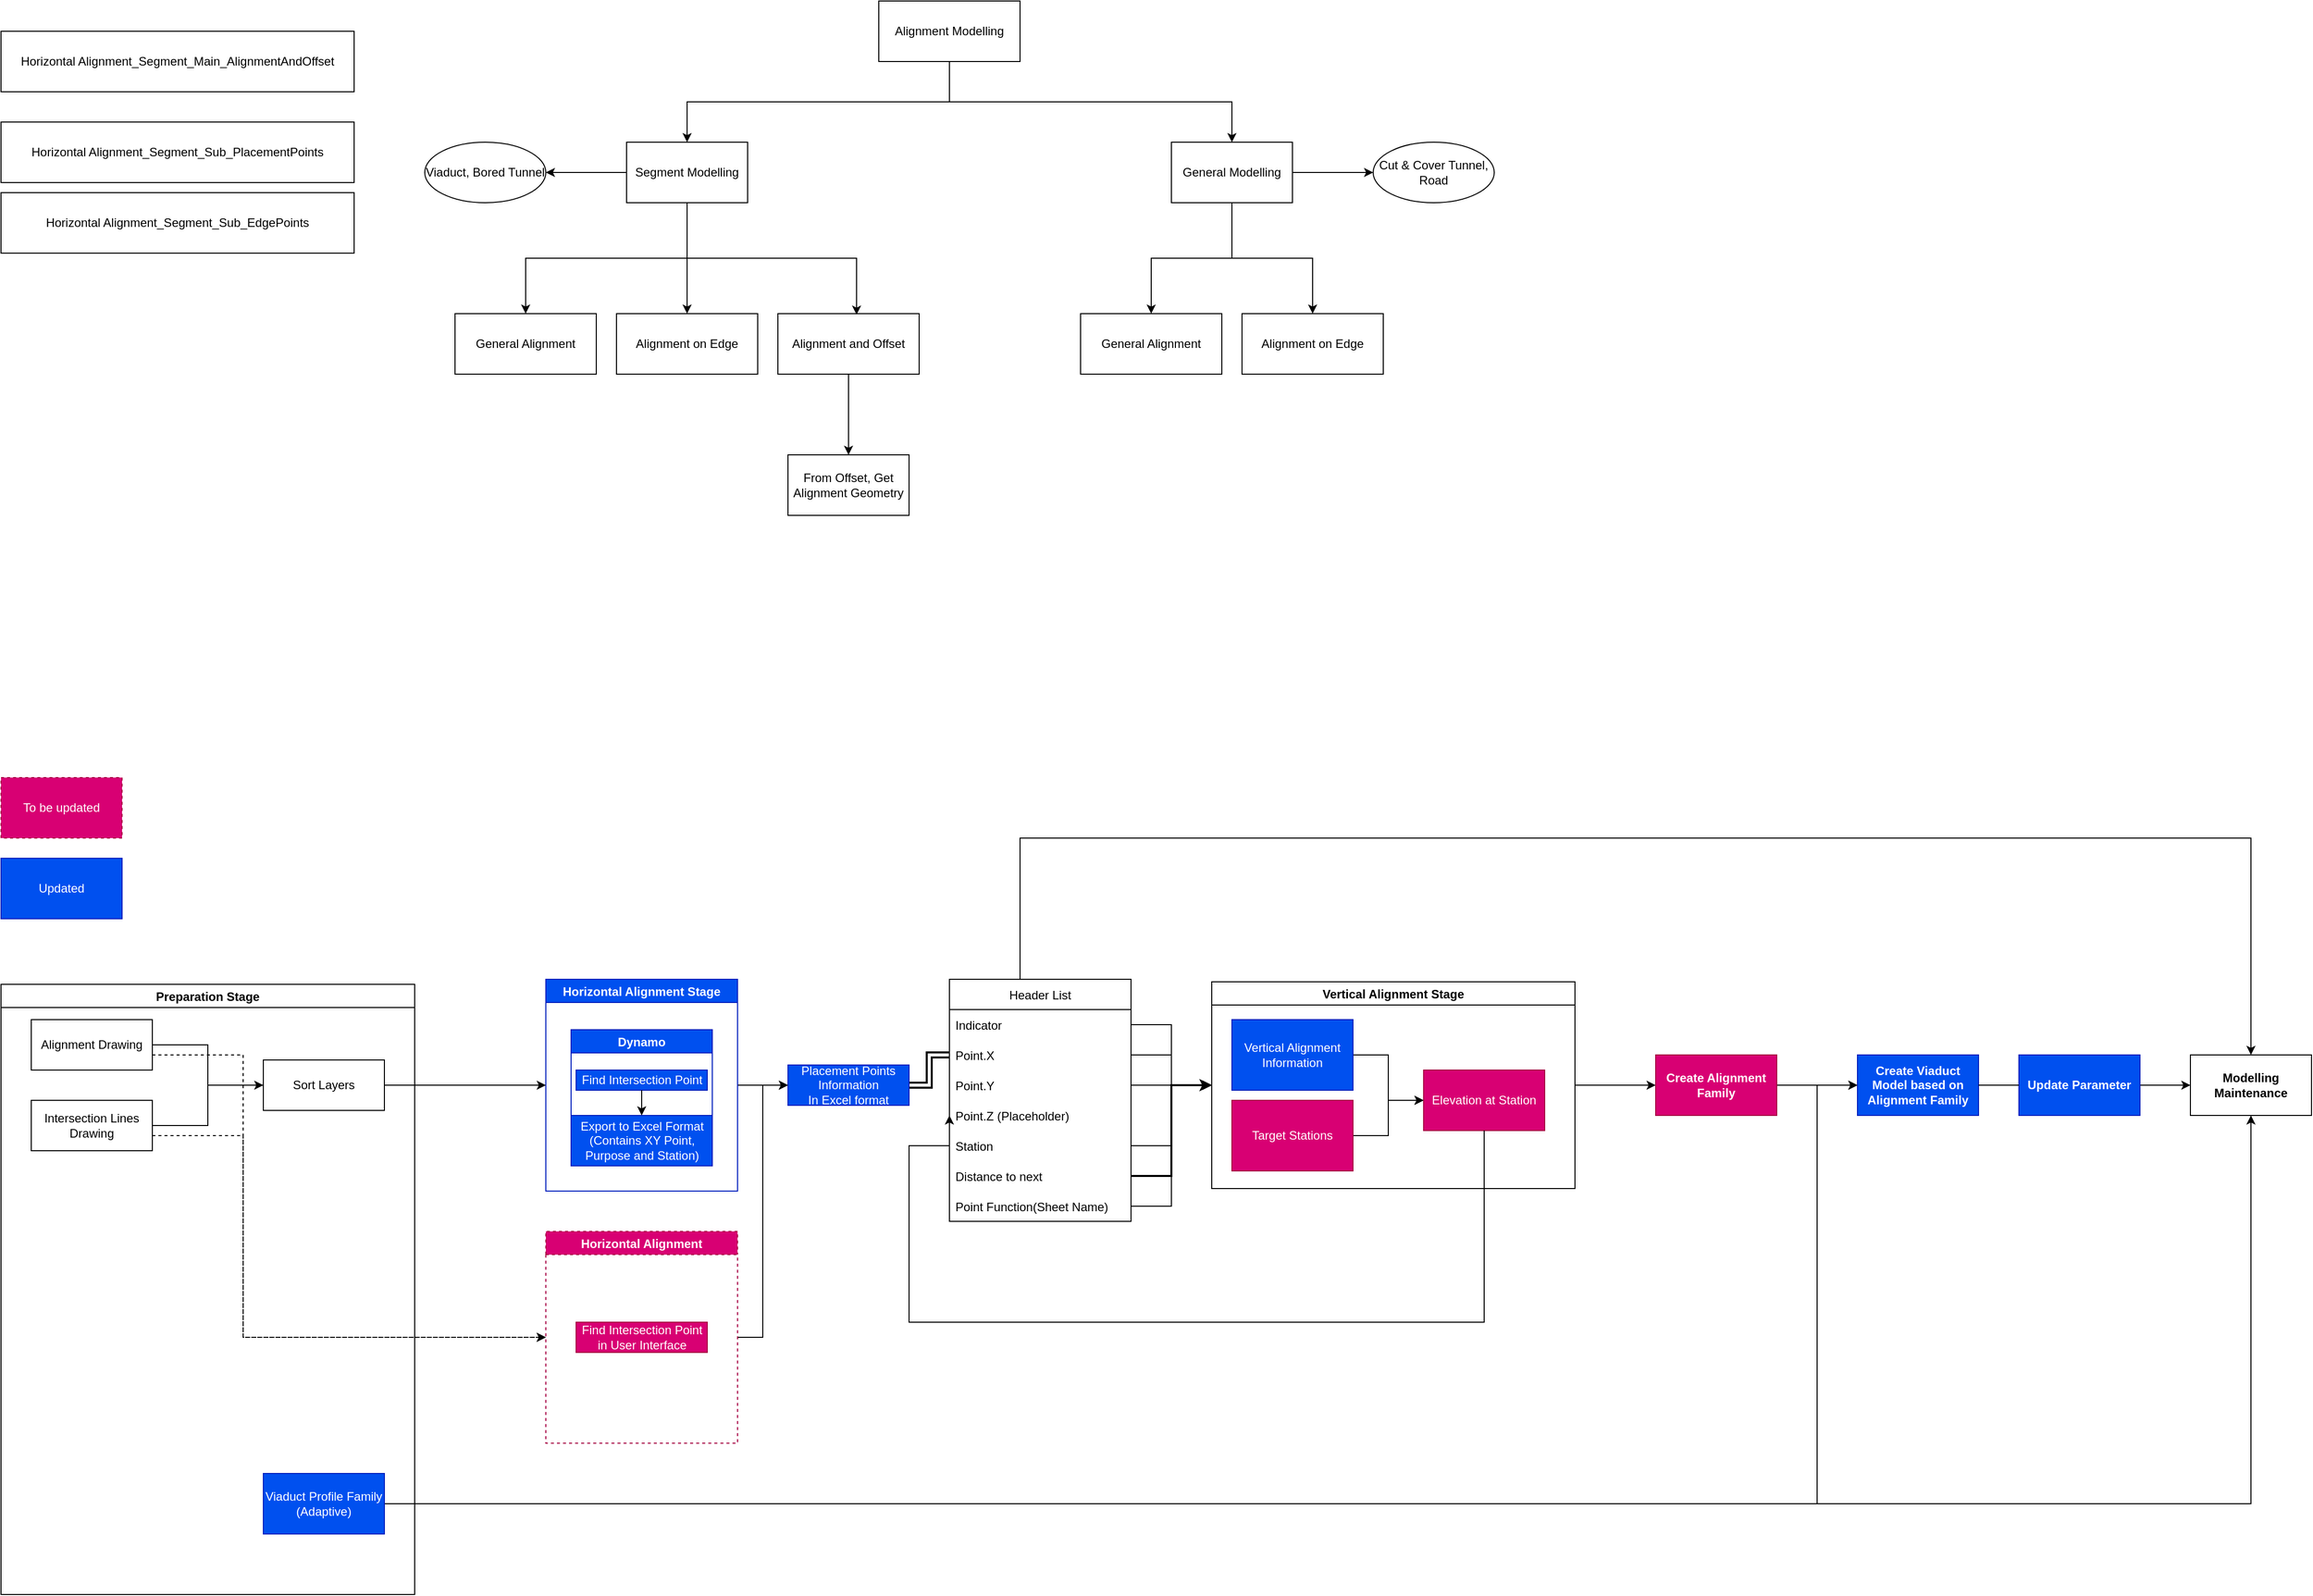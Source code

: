 <mxfile version="18.0.6" type="device"><diagram id="MK9l8ks_u4rG-nRjyHyr" name="Page-1"><mxGraphModel dx="1696" dy="2406" grid="1" gridSize="10" guides="1" tooltips="1" connect="1" arrows="1" fold="1" page="0" pageScale="1" pageWidth="1169" pageHeight="827" math="0" shadow="0"><root><mxCell id="0"/><mxCell id="1" parent="0"/><mxCell id="EwKtD3Wy7wuI_tyJERZ5-76" style="edgeStyle=orthogonalEdgeStyle;rounded=0;orthogonalLoop=1;jettySize=auto;html=1;entryX=0;entryY=0.5;entryDx=0;entryDy=0;shape=link;strokeWidth=2;" parent="1" source="qtG5wZjU75cwOi6LAXTQ-2" target="EwKtD3Wy7wuI_tyJERZ5-71" edge="1"><mxGeometry relative="1" as="geometry"/></mxCell><mxCell id="qtG5wZjU75cwOi6LAXTQ-2" value="Placement Points Information&lt;br&gt;In Excel format" style="rounded=0;whiteSpace=wrap;html=1;fillColor=#0050ef;strokeColor=#001DBC;fontColor=#ffffff;" parent="1" vertex="1"><mxGeometry x="450" y="125" width="120" height="40" as="geometry"/></mxCell><mxCell id="qtG5wZjU75cwOi6LAXTQ-13" style="edgeStyle=orthogonalEdgeStyle;rounded=0;orthogonalLoop=1;jettySize=auto;html=1;entryX=0;entryY=0.5;entryDx=0;entryDy=0;" parent="1" source="qtG5wZjU75cwOi6LAXTQ-6" target="qtG5wZjU75cwOi6LAXTQ-2" edge="1"><mxGeometry relative="1" as="geometry"/></mxCell><mxCell id="qtG5wZjU75cwOi6LAXTQ-6" value="Horizontal Alignment Stage" style="swimlane;fillColor=#0050ef;fontColor=#ffffff;strokeColor=#001DBC;" parent="1" vertex="1"><mxGeometry x="210" y="40" width="190" height="210" as="geometry"/></mxCell><mxCell id="qtG5wZjU75cwOi6LAXTQ-5" value="Dynamo" style="swimlane;fillColor=#0050ef;fontColor=#ffffff;strokeColor=#001DBC;" parent="qtG5wZjU75cwOi6LAXTQ-6" vertex="1"><mxGeometry x="25" y="50" width="140" height="135" as="geometry"/></mxCell><mxCell id="qtG5wZjU75cwOi6LAXTQ-10" value="Find Intersection Point" style="text;html=1;align=center;verticalAlign=middle;resizable=0;points=[];autosize=1;strokeColor=#001DBC;fillColor=#0050ef;fontColor=#ffffff;" parent="qtG5wZjU75cwOi6LAXTQ-5" vertex="1"><mxGeometry x="5" y="40" width="130" height="20" as="geometry"/></mxCell><mxCell id="qtG5wZjU75cwOi6LAXTQ-11" value="Export to Excel Format&lt;br&gt;(Contains XY Point,&lt;br&gt;Purpose and Station)" style="text;html=1;align=center;verticalAlign=middle;resizable=0;points=[];autosize=1;strokeColor=#001DBC;fillColor=#0050ef;fontColor=#ffffff;" parent="qtG5wZjU75cwOi6LAXTQ-5" vertex="1"><mxGeometry y="85" width="140" height="50" as="geometry"/></mxCell><mxCell id="qtG5wZjU75cwOi6LAXTQ-12" value="" style="edgeStyle=orthogonalEdgeStyle;rounded=0;orthogonalLoop=1;jettySize=auto;html=1;" parent="qtG5wZjU75cwOi6LAXTQ-5" source="qtG5wZjU75cwOi6LAXTQ-10" target="qtG5wZjU75cwOi6LAXTQ-11" edge="1"><mxGeometry relative="1" as="geometry"/></mxCell><mxCell id="FOtKk2ytIkCPiRhPvdjj-6" value="" style="edgeStyle=orthogonalEdgeStyle;rounded=0;orthogonalLoop=1;jettySize=auto;html=1;" parent="1" source="qtG5wZjU75cwOi6LAXTQ-14" target="FOtKk2ytIkCPiRhPvdjj-5" edge="1"><mxGeometry relative="1" as="geometry"/></mxCell><mxCell id="qtG5wZjU75cwOi6LAXTQ-14" value="Vertical Alignment Stage" style="swimlane;" parent="1" vertex="1"><mxGeometry x="870" y="42.5" width="360" height="205" as="geometry"/></mxCell><mxCell id="FOtKk2ytIkCPiRhPvdjj-3" value="" style="edgeStyle=orthogonalEdgeStyle;rounded=0;orthogonalLoop=1;jettySize=auto;html=1;" parent="qtG5wZjU75cwOi6LAXTQ-14" source="qtG5wZjU75cwOi6LAXTQ-16" target="FOtKk2ytIkCPiRhPvdjj-2" edge="1"><mxGeometry relative="1" as="geometry"/></mxCell><mxCell id="qtG5wZjU75cwOi6LAXTQ-16" value="Vertical Alignment Information" style="rounded=0;whiteSpace=wrap;html=1;fillColor=#0050ef;fontColor=#ffffff;strokeColor=#001DBC;" parent="qtG5wZjU75cwOi6LAXTQ-14" vertex="1"><mxGeometry x="20" y="37.5" width="120" height="70" as="geometry"/></mxCell><mxCell id="FOtKk2ytIkCPiRhPvdjj-4" style="edgeStyle=orthogonalEdgeStyle;rounded=0;orthogonalLoop=1;jettySize=auto;html=1;entryX=0;entryY=0.5;entryDx=0;entryDy=0;" parent="qtG5wZjU75cwOi6LAXTQ-14" source="FOtKk2ytIkCPiRhPvdjj-1" target="FOtKk2ytIkCPiRhPvdjj-2" edge="1"><mxGeometry relative="1" as="geometry"/></mxCell><mxCell id="FOtKk2ytIkCPiRhPvdjj-1" value="Target Stations" style="rounded=0;whiteSpace=wrap;html=1;fillColor=#d80073;fontColor=#ffffff;strokeColor=#A50040;" parent="qtG5wZjU75cwOi6LAXTQ-14" vertex="1"><mxGeometry x="20" y="117.5" width="120" height="70" as="geometry"/></mxCell><mxCell id="FOtKk2ytIkCPiRhPvdjj-2" value="Elevation at Station" style="whiteSpace=wrap;html=1;rounded=0;fillColor=#d80073;fontColor=#ffffff;strokeColor=#A50040;" parent="qtG5wZjU75cwOi6LAXTQ-14" vertex="1"><mxGeometry x="210" y="87.5" width="120" height="60" as="geometry"/></mxCell><mxCell id="FOtKk2ytIkCPiRhPvdjj-8" value="" style="edgeStyle=orthogonalEdgeStyle;rounded=0;orthogonalLoop=1;jettySize=auto;html=1;" parent="1" source="FOtKk2ytIkCPiRhPvdjj-5" target="FOtKk2ytIkCPiRhPvdjj-7" edge="1"><mxGeometry relative="1" as="geometry"/></mxCell><mxCell id="FOtKk2ytIkCPiRhPvdjj-5" value="Create Alignment Family" style="whiteSpace=wrap;html=1;fontStyle=1;startSize=23;fillColor=#d80073;fontColor=#ffffff;strokeColor=#A50040;" parent="1" vertex="1"><mxGeometry x="1310" y="115" width="120" height="60" as="geometry"/></mxCell><mxCell id="EwKtD3Wy7wuI_tyJERZ5-84" value="" style="edgeStyle=orthogonalEdgeStyle;rounded=0;orthogonalLoop=1;jettySize=auto;html=1;startArrow=none;" parent="1" source="EwKtD3Wy7wuI_tyJERZ5-87" target="EwKtD3Wy7wuI_tyJERZ5-83" edge="1"><mxGeometry relative="1" as="geometry"/></mxCell><mxCell id="FOtKk2ytIkCPiRhPvdjj-7" value="Create Viaduct Model based on Alignment Family" style="whiteSpace=wrap;html=1;fillColor=#0050ef;strokeColor=#001DBC;fontColor=#ffffff;fontStyle=1;startSize=23;" parent="1" vertex="1"><mxGeometry x="1510" y="115" width="120" height="60" as="geometry"/></mxCell><mxCell id="FOtKk2ytIkCPiRhPvdjj-14" style="edgeStyle=orthogonalEdgeStyle;rounded=0;orthogonalLoop=1;jettySize=auto;html=1;entryX=0;entryY=0.5;entryDx=0;entryDy=0;" parent="1" source="FOtKk2ytIkCPiRhPvdjj-10" target="FOtKk2ytIkCPiRhPvdjj-7" edge="1"><mxGeometry relative="1" as="geometry"><Array as="points"><mxPoint x="1470" y="560"/><mxPoint x="1470" y="145"/></Array></mxGeometry></mxCell><mxCell id="EwKtD3Wy7wuI_tyJERZ5-86" style="edgeStyle=orthogonalEdgeStyle;rounded=0;orthogonalLoop=1;jettySize=auto;html=1;entryX=0.5;entryY=1;entryDx=0;entryDy=0;" parent="1" source="FOtKk2ytIkCPiRhPvdjj-10" target="EwKtD3Wy7wuI_tyJERZ5-83" edge="1"><mxGeometry relative="1" as="geometry"/></mxCell><mxCell id="EwKtD3Wy7wuI_tyJERZ5-11" style="edgeStyle=orthogonalEdgeStyle;rounded=0;orthogonalLoop=1;jettySize=auto;html=1;entryX=0;entryY=0.5;entryDx=0;entryDy=0;jumpStyle=none;jumpSize=6;dashed=1;" parent="1" source="qtG5wZjU75cwOi6LAXTQ-3" target="EwKtD3Wy7wuI_tyJERZ5-1" edge="1"><mxGeometry relative="1" as="geometry"><mxPoint x="150" y="370" as="targetPoint"/><Array as="points"><mxPoint x="-90" y="115"/><mxPoint x="-90" y="395"/></Array></mxGeometry></mxCell><mxCell id="EwKtD3Wy7wuI_tyJERZ5-10" style="edgeStyle=orthogonalEdgeStyle;rounded=0;orthogonalLoop=1;jettySize=auto;html=1;entryX=0;entryY=0.5;entryDx=0;entryDy=0;dashed=1;" parent="1" source="qtG5wZjU75cwOi6LAXTQ-4" target="EwKtD3Wy7wuI_tyJERZ5-1" edge="1"><mxGeometry relative="1" as="geometry"><Array as="points"><mxPoint x="-90" y="195"/><mxPoint x="-90" y="395"/></Array></mxGeometry></mxCell><mxCell id="qtG5wZjU75cwOi6LAXTQ-9" style="edgeStyle=orthogonalEdgeStyle;rounded=0;orthogonalLoop=1;jettySize=auto;html=1;startArrow=none;entryX=0;entryY=0.5;entryDx=0;entryDy=0;" parent="1" source="EwKtD3Wy7wuI_tyJERZ5-13" target="qtG5wZjU75cwOi6LAXTQ-6" edge="1"><mxGeometry relative="1" as="geometry"><mxPoint x="180" y="280" as="targetPoint"/></mxGeometry></mxCell><mxCell id="EwKtD3Wy7wuI_tyJERZ5-7" style="edgeStyle=orthogonalEdgeStyle;rounded=0;orthogonalLoop=1;jettySize=auto;html=1;entryX=0;entryY=0.5;entryDx=0;entryDy=0;" parent="1" source="EwKtD3Wy7wuI_tyJERZ5-1" target="qtG5wZjU75cwOi6LAXTQ-2" edge="1"><mxGeometry relative="1" as="geometry"/></mxCell><mxCell id="EwKtD3Wy7wuI_tyJERZ5-1" value="Horizontal Alignment" style="swimlane;rounded=0;shadow=0;glass=0;sketch=0;dashed=1;fillColor=#d80073;fontColor=#ffffff;strokeColor=#A50040;" parent="1" vertex="1"><mxGeometry x="210" y="290" width="190" height="210" as="geometry"/></mxCell><mxCell id="EwKtD3Wy7wuI_tyJERZ5-6" value="Find Intersection Point&lt;br&gt;in User Interface" style="text;html=1;align=center;verticalAlign=middle;resizable=0;points=[];autosize=1;strokeColor=#A50040;fillColor=#d80073;fontColor=#ffffff;" parent="EwKtD3Wy7wuI_tyJERZ5-1" vertex="1"><mxGeometry x="30" y="90" width="130" height="30" as="geometry"/></mxCell><mxCell id="EwKtD3Wy7wuI_tyJERZ5-8" value="To be updated" style="rounded=0;whiteSpace=wrap;html=1;shadow=0;glass=0;dashed=1;sketch=0;fillColor=#d80073;fontColor=#ffffff;strokeColor=#A50040;" parent="1" vertex="1"><mxGeometry x="-330" y="-160" width="120" height="60" as="geometry"/></mxCell><mxCell id="EwKtD3Wy7wuI_tyJERZ5-9" value="Updated" style="rounded=0;whiteSpace=wrap;html=1;shadow=0;glass=0;sketch=0;fillColor=#0050ef;fontColor=#ffffff;strokeColor=#001DBC;" parent="1" vertex="1"><mxGeometry x="-330" y="-80" width="120" height="60" as="geometry"/></mxCell><mxCell id="EwKtD3Wy7wuI_tyJERZ5-16" value="Preparation Stage" style="swimlane;rounded=0;shadow=0;glass=0;sketch=0;" parent="1" vertex="1"><mxGeometry x="-330" y="45" width="410" height="605" as="geometry"/></mxCell><mxCell id="EwKtD3Wy7wuI_tyJERZ5-13" value="Sort Layers" style="rounded=0;whiteSpace=wrap;html=1;" parent="EwKtD3Wy7wuI_tyJERZ5-16" vertex="1"><mxGeometry x="260" y="75" width="120" height="50" as="geometry"/></mxCell><mxCell id="qtG5wZjU75cwOi6LAXTQ-3" value="Alignment Drawing" style="rounded=0;whiteSpace=wrap;html=1;" parent="EwKtD3Wy7wuI_tyJERZ5-16" vertex="1"><mxGeometry x="30" y="35" width="120" height="50" as="geometry"/></mxCell><mxCell id="qtG5wZjU75cwOi6LAXTQ-7" style="edgeStyle=orthogonalEdgeStyle;rounded=0;orthogonalLoop=1;jettySize=auto;html=1;entryX=0;entryY=0.5;entryDx=0;entryDy=0;" parent="EwKtD3Wy7wuI_tyJERZ5-16" source="qtG5wZjU75cwOi6LAXTQ-3" target="EwKtD3Wy7wuI_tyJERZ5-13" edge="1"><mxGeometry relative="1" as="geometry"/></mxCell><mxCell id="qtG5wZjU75cwOi6LAXTQ-4" value="Intersection Lines Drawing" style="rounded=0;whiteSpace=wrap;html=1;" parent="EwKtD3Wy7wuI_tyJERZ5-16" vertex="1"><mxGeometry x="30" y="115" width="120" height="50" as="geometry"/></mxCell><mxCell id="EwKtD3Wy7wuI_tyJERZ5-14" value="" style="edgeStyle=orthogonalEdgeStyle;rounded=0;orthogonalLoop=1;jettySize=auto;html=1;entryX=0;entryY=0.5;entryDx=0;entryDy=0;endArrow=none;" parent="EwKtD3Wy7wuI_tyJERZ5-16" source="qtG5wZjU75cwOi6LAXTQ-4" target="EwKtD3Wy7wuI_tyJERZ5-13" edge="1"><mxGeometry relative="1" as="geometry"><mxPoint x="445" y="102.5" as="targetPoint"/><mxPoint x="30" y="140" as="sourcePoint"/></mxGeometry></mxCell><mxCell id="FOtKk2ytIkCPiRhPvdjj-10" value="Viaduct Profile Family&lt;br&gt;(Adaptive)" style="rounded=0;whiteSpace=wrap;html=1;fillColor=#0050ef;fontColor=#ffffff;strokeColor=#001DBC;" parent="EwKtD3Wy7wuI_tyJERZ5-16" vertex="1"><mxGeometry x="260" y="485" width="120" height="60" as="geometry"/></mxCell><mxCell id="EwKtD3Wy7wuI_tyJERZ5-85" style="edgeStyle=orthogonalEdgeStyle;rounded=0;orthogonalLoop=1;jettySize=auto;html=1;entryX=0.5;entryY=0;entryDx=0;entryDy=0;" parent="1" source="EwKtD3Wy7wuI_tyJERZ5-69" target="EwKtD3Wy7wuI_tyJERZ5-83" edge="1"><mxGeometry relative="1" as="geometry"><Array as="points"><mxPoint x="680" y="-100"/><mxPoint x="1900" y="-100"/></Array></mxGeometry></mxCell><mxCell id="EwKtD3Wy7wuI_tyJERZ5-69" value="Header List" style="swimlane;fontStyle=0;childLayout=stackLayout;horizontal=1;startSize=30;horizontalStack=0;resizeParent=1;resizeParentMax=0;resizeLast=0;collapsible=1;marginBottom=0;rounded=0;shadow=0;glass=0;sketch=0;" parent="1" vertex="1"><mxGeometry x="610" y="40" width="180" height="240" as="geometry"/></mxCell><mxCell id="EwKtD3Wy7wuI_tyJERZ5-70" value="Indicator" style="text;strokeColor=none;fillColor=none;align=left;verticalAlign=middle;spacingLeft=4;spacingRight=4;overflow=hidden;points=[[0,0.5],[1,0.5]];portConstraint=eastwest;rotatable=0;rounded=0;shadow=0;glass=0;sketch=0;" parent="EwKtD3Wy7wuI_tyJERZ5-69" vertex="1"><mxGeometry y="30" width="180" height="30" as="geometry"/></mxCell><mxCell id="EwKtD3Wy7wuI_tyJERZ5-71" value="Point.X" style="text;strokeColor=none;fillColor=none;align=left;verticalAlign=middle;spacingLeft=4;spacingRight=4;overflow=hidden;points=[[0,0.5],[1,0.5]];portConstraint=eastwest;rotatable=0;rounded=0;shadow=0;glass=0;sketch=0;" parent="EwKtD3Wy7wuI_tyJERZ5-69" vertex="1"><mxGeometry y="60" width="180" height="30" as="geometry"/></mxCell><mxCell id="EwKtD3Wy7wuI_tyJERZ5-72" value="Point.Y" style="text;strokeColor=none;fillColor=none;align=left;verticalAlign=middle;spacingLeft=4;spacingRight=4;overflow=hidden;points=[[0,0.5],[1,0.5]];portConstraint=eastwest;rotatable=0;rounded=0;shadow=0;glass=0;sketch=0;" parent="EwKtD3Wy7wuI_tyJERZ5-69" vertex="1"><mxGeometry y="90" width="180" height="30" as="geometry"/></mxCell><mxCell id="EwKtD3Wy7wuI_tyJERZ5-73" value="Point.Z (Placeholder)" style="text;strokeColor=none;fillColor=none;align=left;verticalAlign=middle;spacingLeft=4;spacingRight=4;overflow=hidden;points=[[0,0.5],[1,0.5]];portConstraint=eastwest;rotatable=0;rounded=0;shadow=0;glass=0;sketch=0;" parent="EwKtD3Wy7wuI_tyJERZ5-69" vertex="1"><mxGeometry y="120" width="180" height="30" as="geometry"/></mxCell><mxCell id="EwKtD3Wy7wuI_tyJERZ5-74" value="Station" style="text;strokeColor=none;fillColor=none;align=left;verticalAlign=middle;spacingLeft=4;spacingRight=4;overflow=hidden;points=[[0,0.5],[1,0.5]];portConstraint=eastwest;rotatable=0;rounded=0;shadow=0;glass=0;sketch=0;" parent="EwKtD3Wy7wuI_tyJERZ5-69" vertex="1"><mxGeometry y="150" width="180" height="30" as="geometry"/></mxCell><mxCell id="EwKtD3Wy7wuI_tyJERZ5-90" value="Distance to next" style="text;strokeColor=none;fillColor=none;align=left;verticalAlign=middle;spacingLeft=4;spacingRight=4;overflow=hidden;points=[[0,0.5],[1,0.5]];portConstraint=eastwest;rotatable=0;rounded=0;shadow=0;glass=0;sketch=0;" parent="EwKtD3Wy7wuI_tyJERZ5-69" vertex="1"><mxGeometry y="180" width="180" height="30" as="geometry"/></mxCell><mxCell id="EwKtD3Wy7wuI_tyJERZ5-75" value="Point Function(Sheet Name)" style="text;strokeColor=none;fillColor=none;align=left;verticalAlign=middle;spacingLeft=4;spacingRight=4;overflow=hidden;points=[[0,0.5],[1,0.5]];portConstraint=eastwest;rotatable=0;rounded=0;shadow=0;glass=0;sketch=0;" parent="EwKtD3Wy7wuI_tyJERZ5-69" vertex="1"><mxGeometry y="210" width="180" height="30" as="geometry"/></mxCell><mxCell id="EwKtD3Wy7wuI_tyJERZ5-77" style="edgeStyle=orthogonalEdgeStyle;rounded=0;orthogonalLoop=1;jettySize=auto;html=1;entryX=0;entryY=0.5;entryDx=0;entryDy=0;" parent="1" source="EwKtD3Wy7wuI_tyJERZ5-70" target="qtG5wZjU75cwOi6LAXTQ-14" edge="1"><mxGeometry relative="1" as="geometry"/></mxCell><mxCell id="EwKtD3Wy7wuI_tyJERZ5-78" style="edgeStyle=orthogonalEdgeStyle;rounded=0;orthogonalLoop=1;jettySize=auto;html=1;entryX=0;entryY=0.5;entryDx=0;entryDy=0;" parent="1" source="EwKtD3Wy7wuI_tyJERZ5-75" target="qtG5wZjU75cwOi6LAXTQ-14" edge="1"><mxGeometry relative="1" as="geometry"/></mxCell><mxCell id="EwKtD3Wy7wuI_tyJERZ5-79" style="edgeStyle=orthogonalEdgeStyle;rounded=0;orthogonalLoop=1;jettySize=auto;html=1;entryX=0;entryY=0.5;entryDx=0;entryDy=0;" parent="1" source="EwKtD3Wy7wuI_tyJERZ5-71" target="qtG5wZjU75cwOi6LAXTQ-14" edge="1"><mxGeometry relative="1" as="geometry"/></mxCell><mxCell id="EwKtD3Wy7wuI_tyJERZ5-80" style="edgeStyle=orthogonalEdgeStyle;rounded=0;orthogonalLoop=1;jettySize=auto;html=1;entryX=0;entryY=0.5;entryDx=0;entryDy=0;" parent="1" source="EwKtD3Wy7wuI_tyJERZ5-72" target="qtG5wZjU75cwOi6LAXTQ-14" edge="1"><mxGeometry relative="1" as="geometry"/></mxCell><mxCell id="EwKtD3Wy7wuI_tyJERZ5-81" style="edgeStyle=orthogonalEdgeStyle;rounded=0;orthogonalLoop=1;jettySize=auto;html=1;entryX=0;entryY=0.5;entryDx=0;entryDy=0;" parent="1" source="EwKtD3Wy7wuI_tyJERZ5-74" target="qtG5wZjU75cwOi6LAXTQ-14" edge="1"><mxGeometry relative="1" as="geometry"><mxPoint x="790" y="270" as="targetPoint"/></mxGeometry></mxCell><mxCell id="EwKtD3Wy7wuI_tyJERZ5-82" style="edgeStyle=orthogonalEdgeStyle;rounded=0;orthogonalLoop=1;jettySize=auto;html=1;exitX=0.5;exitY=1;exitDx=0;exitDy=0;entryX=0;entryY=0.5;entryDx=0;entryDy=0;" parent="1" source="FOtKk2ytIkCPiRhPvdjj-2" target="EwKtD3Wy7wuI_tyJERZ5-73" edge="1"><mxGeometry relative="1" as="geometry"><Array as="points"><mxPoint x="1140" y="380"/><mxPoint x="570" y="380"/><mxPoint x="570" y="205"/></Array></mxGeometry></mxCell><mxCell id="EwKtD3Wy7wuI_tyJERZ5-83" value="Modelling Maintenance" style="whiteSpace=wrap;html=1;fontStyle=1;startSize=23;" parent="1" vertex="1"><mxGeometry x="1840" y="115" width="120" height="60" as="geometry"/></mxCell><mxCell id="EwKtD3Wy7wuI_tyJERZ5-87" value="Update Parameter" style="whiteSpace=wrap;html=1;fillColor=#0050ef;strokeColor=#001DBC;fontColor=#ffffff;fontStyle=1;startSize=23;" parent="1" vertex="1"><mxGeometry x="1670" y="115" width="120" height="60" as="geometry"/></mxCell><mxCell id="EwKtD3Wy7wuI_tyJERZ5-89" value="" style="edgeStyle=orthogonalEdgeStyle;rounded=0;orthogonalLoop=1;jettySize=auto;html=1;endArrow=none;" parent="1" source="FOtKk2ytIkCPiRhPvdjj-7" target="EwKtD3Wy7wuI_tyJERZ5-87" edge="1"><mxGeometry relative="1" as="geometry"><mxPoint x="1630" y="145" as="sourcePoint"/><mxPoint x="1840" y="145" as="targetPoint"/></mxGeometry></mxCell><mxCell id="EwKtD3Wy7wuI_tyJERZ5-91" style="edgeStyle=orthogonalEdgeStyle;rounded=0;orthogonalLoop=1;jettySize=auto;html=1;entryX=0;entryY=0.5;entryDx=0;entryDy=0;strokeWidth=2;" parent="1" source="EwKtD3Wy7wuI_tyJERZ5-90" target="qtG5wZjU75cwOi6LAXTQ-14" edge="1"><mxGeometry relative="1" as="geometry"/></mxCell><mxCell id="FRckQuqONQSIXCe_X1MX-1" value="Alignment on Edge" style="rounded=0;whiteSpace=wrap;html=1;" parent="1" vertex="1"><mxGeometry x="280" y="-620" width="140" height="60" as="geometry"/></mxCell><mxCell id="FRckQuqONQSIXCe_X1MX-2" value="General Alignment" style="rounded=0;whiteSpace=wrap;html=1;" parent="1" vertex="1"><mxGeometry x="120" y="-620" width="140" height="60" as="geometry"/></mxCell><mxCell id="FRckQuqONQSIXCe_X1MX-5" value="" style="edgeStyle=orthogonalEdgeStyle;rounded=0;orthogonalLoop=1;jettySize=auto;html=1;" parent="1" source="FRckQuqONQSIXCe_X1MX-3" target="FRckQuqONQSIXCe_X1MX-4" edge="1"><mxGeometry relative="1" as="geometry"/></mxCell><mxCell id="FRckQuqONQSIXCe_X1MX-3" value="Alignment and Offset" style="rounded=0;whiteSpace=wrap;html=1;" parent="1" vertex="1"><mxGeometry x="440" y="-620" width="140" height="60" as="geometry"/></mxCell><mxCell id="FRckQuqONQSIXCe_X1MX-4" value="From Offset, Get Alignment Geometry" style="whiteSpace=wrap;html=1;rounded=0;" parent="1" vertex="1"><mxGeometry x="450" y="-480" width="120" height="60" as="geometry"/></mxCell><mxCell id="FRckQuqONQSIXCe_X1MX-8" value="" style="edgeStyle=orthogonalEdgeStyle;rounded=0;orthogonalLoop=1;jettySize=auto;html=1;exitX=0.5;exitY=1;exitDx=0;exitDy=0;" parent="1" source="FRckQuqONQSIXCe_X1MX-6" target="FRckQuqONQSIXCe_X1MX-7" edge="1"><mxGeometry relative="1" as="geometry"/></mxCell><mxCell id="FRckQuqONQSIXCe_X1MX-10" value="" style="edgeStyle=orthogonalEdgeStyle;rounded=0;orthogonalLoop=1;jettySize=auto;html=1;exitX=0.5;exitY=1;exitDx=0;exitDy=0;" parent="1" source="FRckQuqONQSIXCe_X1MX-6" target="FRckQuqONQSIXCe_X1MX-9" edge="1"><mxGeometry relative="1" as="geometry"/></mxCell><mxCell id="FRckQuqONQSIXCe_X1MX-6" value="Alignment Modelling" style="rounded=0;whiteSpace=wrap;html=1;" parent="1" vertex="1"><mxGeometry x="540" y="-930" width="140" height="60" as="geometry"/></mxCell><mxCell id="FRckQuqONQSIXCe_X1MX-11" style="edgeStyle=orthogonalEdgeStyle;rounded=0;orthogonalLoop=1;jettySize=auto;html=1;entryX=0.5;entryY=0;entryDx=0;entryDy=0;exitX=0.5;exitY=1;exitDx=0;exitDy=0;" parent="1" source="FRckQuqONQSIXCe_X1MX-7" target="FRckQuqONQSIXCe_X1MX-2" edge="1"><mxGeometry relative="1" as="geometry"/></mxCell><mxCell id="FRckQuqONQSIXCe_X1MX-12" style="edgeStyle=orthogonalEdgeStyle;rounded=0;orthogonalLoop=1;jettySize=auto;html=1;entryX=0.5;entryY=0;entryDx=0;entryDy=0;" parent="1" source="FRckQuqONQSIXCe_X1MX-7" target="FRckQuqONQSIXCe_X1MX-1" edge="1"><mxGeometry relative="1" as="geometry"/></mxCell><mxCell id="FRckQuqONQSIXCe_X1MX-13" style="edgeStyle=orthogonalEdgeStyle;rounded=0;orthogonalLoop=1;jettySize=auto;html=1;entryX=0.557;entryY=0.017;entryDx=0;entryDy=0;entryPerimeter=0;exitX=0.5;exitY=1;exitDx=0;exitDy=0;" parent="1" source="FRckQuqONQSIXCe_X1MX-7" target="FRckQuqONQSIXCe_X1MX-3" edge="1"><mxGeometry relative="1" as="geometry"><Array as="points"><mxPoint x="350" y="-675"/><mxPoint x="518" y="-675"/></Array></mxGeometry></mxCell><mxCell id="FRckQuqONQSIXCe_X1MX-16" value="" style="edgeStyle=orthogonalEdgeStyle;rounded=0;orthogonalLoop=1;jettySize=auto;html=1;" parent="1" source="FRckQuqONQSIXCe_X1MX-7" target="FRckQuqONQSIXCe_X1MX-15" edge="1"><mxGeometry relative="1" as="geometry"/></mxCell><mxCell id="FRckQuqONQSIXCe_X1MX-7" value="Segment Modelling" style="whiteSpace=wrap;html=1;rounded=0;" parent="1" vertex="1"><mxGeometry x="290" y="-790" width="120" height="60" as="geometry"/></mxCell><mxCell id="FRckQuqONQSIXCe_X1MX-20" value="" style="edgeStyle=orthogonalEdgeStyle;rounded=0;orthogonalLoop=1;jettySize=auto;html=1;" parent="1" source="FRckQuqONQSIXCe_X1MX-9" target="FRckQuqONQSIXCe_X1MX-19" edge="1"><mxGeometry relative="1" as="geometry"/></mxCell><mxCell id="FRckQuqONQSIXCe_X1MX-23" style="edgeStyle=orthogonalEdgeStyle;rounded=0;orthogonalLoop=1;jettySize=auto;html=1;entryX=0.5;entryY=0;entryDx=0;entryDy=0;" parent="1" source="FRckQuqONQSIXCe_X1MX-9" target="FRckQuqONQSIXCe_X1MX-22" edge="1"><mxGeometry relative="1" as="geometry"/></mxCell><mxCell id="FRckQuqONQSIXCe_X1MX-24" style="edgeStyle=orthogonalEdgeStyle;rounded=0;orthogonalLoop=1;jettySize=auto;html=1;entryX=0.5;entryY=0;entryDx=0;entryDy=0;" parent="1" source="FRckQuqONQSIXCe_X1MX-9" target="FRckQuqONQSIXCe_X1MX-21" edge="1"><mxGeometry relative="1" as="geometry"/></mxCell><mxCell id="FRckQuqONQSIXCe_X1MX-9" value="General Modelling" style="whiteSpace=wrap;html=1;rounded=0;" parent="1" vertex="1"><mxGeometry x="830" y="-790" width="120" height="60" as="geometry"/></mxCell><mxCell id="FRckQuqONQSIXCe_X1MX-15" value="Viaduct, Bored Tunnel" style="ellipse;whiteSpace=wrap;html=1;rounded=0;" parent="1" vertex="1"><mxGeometry x="90" y="-790" width="120" height="60" as="geometry"/></mxCell><mxCell id="FRckQuqONQSIXCe_X1MX-19" value="Cut &amp;amp; Cover Tunnel, Road" style="ellipse;whiteSpace=wrap;html=1;rounded=0;" parent="1" vertex="1"><mxGeometry x="1030" y="-790" width="120" height="60" as="geometry"/></mxCell><mxCell id="FRckQuqONQSIXCe_X1MX-21" value="Alignment on Edge" style="rounded=0;whiteSpace=wrap;html=1;" parent="1" vertex="1"><mxGeometry x="900" y="-620" width="140" height="60" as="geometry"/></mxCell><mxCell id="FRckQuqONQSIXCe_X1MX-22" value="General Alignment" style="rounded=0;whiteSpace=wrap;html=1;" parent="1" vertex="1"><mxGeometry x="740" y="-620" width="140" height="60" as="geometry"/></mxCell><mxCell id="roNADb_iKsc_mxAaFFOl-1" value="Horizontal Alignment_Segment_Main_AlignmentAndOffset" style="rounded=0;whiteSpace=wrap;html=1;" vertex="1" parent="1"><mxGeometry x="-330" y="-900" width="350" height="60" as="geometry"/></mxCell><mxCell id="roNADb_iKsc_mxAaFFOl-2" value="Horizontal Alignment_Segment_Sub_PlacementPoints" style="whiteSpace=wrap;html=1;" vertex="1" parent="1"><mxGeometry x="-330" y="-810" width="350" height="60" as="geometry"/></mxCell><mxCell id="roNADb_iKsc_mxAaFFOl-3" value="Horizontal Alignment_Segment_Sub_EdgePoints" style="whiteSpace=wrap;html=1;" vertex="1" parent="1"><mxGeometry x="-330" y="-740" width="350" height="60" as="geometry"/></mxCell></root></mxGraphModel></diagram></mxfile>